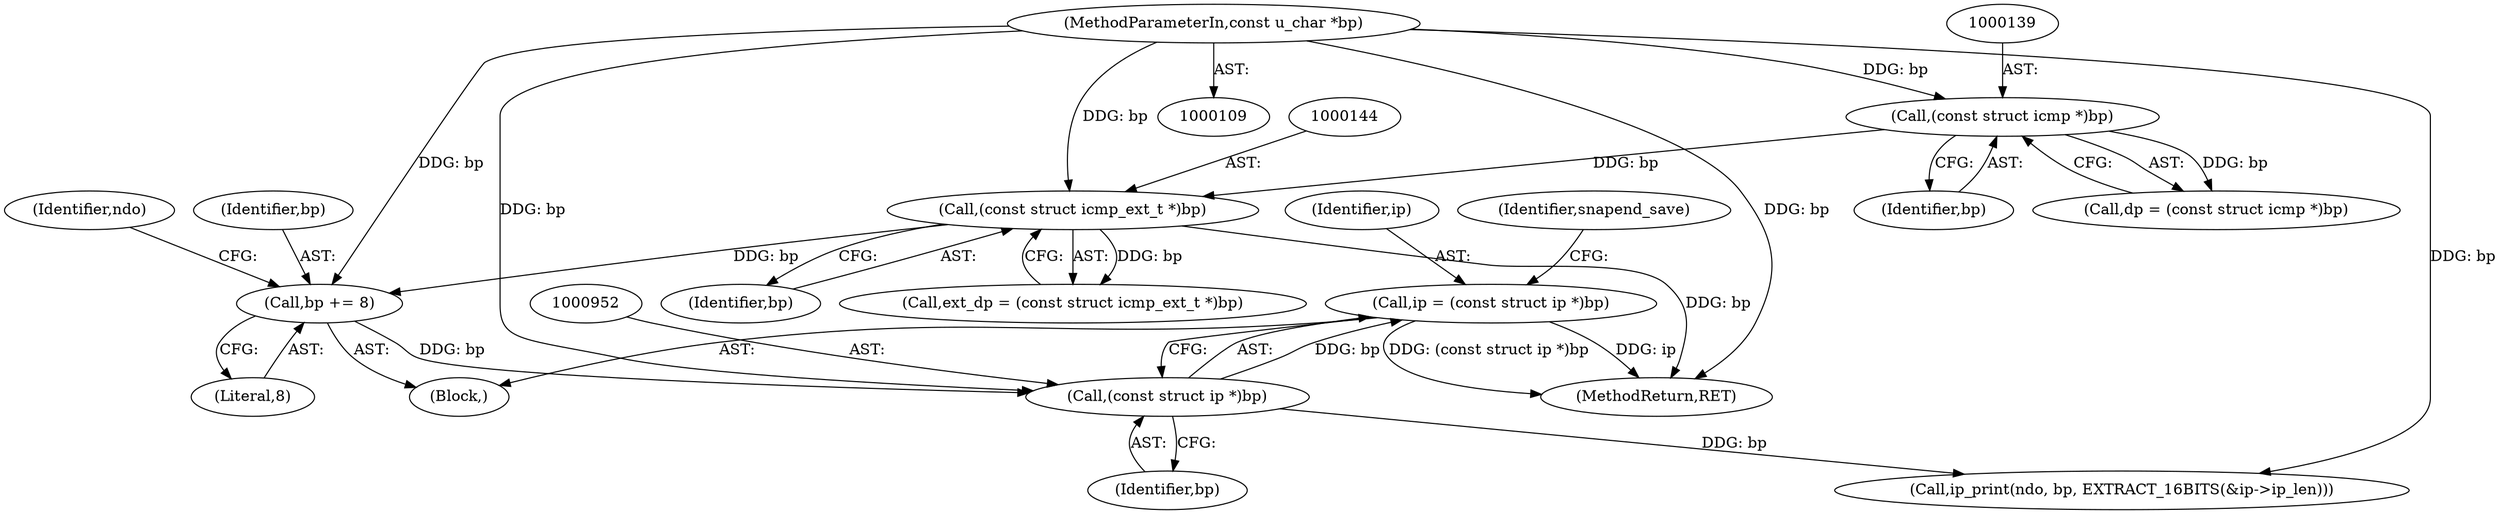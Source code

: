 digraph "0_tcpdump_2b62d1dda41590db29368ec7ba5f4faf3464765a@pointer" {
"1000949" [label="(Call,ip = (const struct ip *)bp)"];
"1000951" [label="(Call,(const struct ip *)bp)"];
"1000942" [label="(Call,bp += 8)"];
"1000143" [label="(Call,(const struct icmp_ext_t *)bp)"];
"1000138" [label="(Call,(const struct icmp *)bp)"];
"1000111" [label="(MethodParameterIn,const u_char *bp)"];
"1000145" [label="(Identifier,bp)"];
"1000140" [label="(Identifier,bp)"];
"1000959" [label="(Call,ip_print(ndo, bp, EXTRACT_16BITS(&ip->ip_len)))"];
"1000943" [label="(Identifier,bp)"];
"1000953" [label="(Identifier,bp)"];
"1000947" [label="(Identifier,ndo)"];
"1000136" [label="(Call,dp = (const struct icmp *)bp)"];
"1000143" [label="(Call,(const struct icmp_ext_t *)bp)"];
"1000941" [label="(Block,)"];
"1000944" [label="(Literal,8)"];
"1000138" [label="(Call,(const struct icmp *)bp)"];
"1000111" [label="(MethodParameterIn,const u_char *bp)"];
"1001260" [label="(MethodReturn,RET)"];
"1000950" [label="(Identifier,ip)"];
"1000949" [label="(Call,ip = (const struct ip *)bp)"];
"1000141" [label="(Call,ext_dp = (const struct icmp_ext_t *)bp)"];
"1000951" [label="(Call,(const struct ip *)bp)"];
"1000942" [label="(Call,bp += 8)"];
"1000955" [label="(Identifier,snapend_save)"];
"1000949" -> "1000941"  [label="AST: "];
"1000949" -> "1000951"  [label="CFG: "];
"1000950" -> "1000949"  [label="AST: "];
"1000951" -> "1000949"  [label="AST: "];
"1000955" -> "1000949"  [label="CFG: "];
"1000949" -> "1001260"  [label="DDG: ip"];
"1000949" -> "1001260"  [label="DDG: (const struct ip *)bp"];
"1000951" -> "1000949"  [label="DDG: bp"];
"1000951" -> "1000953"  [label="CFG: "];
"1000952" -> "1000951"  [label="AST: "];
"1000953" -> "1000951"  [label="AST: "];
"1000942" -> "1000951"  [label="DDG: bp"];
"1000111" -> "1000951"  [label="DDG: bp"];
"1000951" -> "1000959"  [label="DDG: bp"];
"1000942" -> "1000941"  [label="AST: "];
"1000942" -> "1000944"  [label="CFG: "];
"1000943" -> "1000942"  [label="AST: "];
"1000944" -> "1000942"  [label="AST: "];
"1000947" -> "1000942"  [label="CFG: "];
"1000143" -> "1000942"  [label="DDG: bp"];
"1000111" -> "1000942"  [label="DDG: bp"];
"1000143" -> "1000141"  [label="AST: "];
"1000143" -> "1000145"  [label="CFG: "];
"1000144" -> "1000143"  [label="AST: "];
"1000145" -> "1000143"  [label="AST: "];
"1000141" -> "1000143"  [label="CFG: "];
"1000143" -> "1001260"  [label="DDG: bp"];
"1000143" -> "1000141"  [label="DDG: bp"];
"1000138" -> "1000143"  [label="DDG: bp"];
"1000111" -> "1000143"  [label="DDG: bp"];
"1000138" -> "1000136"  [label="AST: "];
"1000138" -> "1000140"  [label="CFG: "];
"1000139" -> "1000138"  [label="AST: "];
"1000140" -> "1000138"  [label="AST: "];
"1000136" -> "1000138"  [label="CFG: "];
"1000138" -> "1000136"  [label="DDG: bp"];
"1000111" -> "1000138"  [label="DDG: bp"];
"1000111" -> "1000109"  [label="AST: "];
"1000111" -> "1001260"  [label="DDG: bp"];
"1000111" -> "1000959"  [label="DDG: bp"];
}
